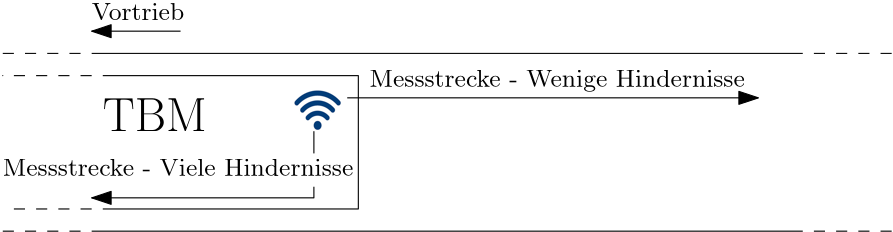 <?xml version="1.0"?>
<!DOCTYPE ipe SYSTEM "ipe.dtd">
<ipe version="70107" creator="Ipe 7.1.10">
<info created="D:20170831134255" modified="D:20170831140354"/>
<bitmap id="1" width="227" height="170" length="9114" ColorSpace="DeviceRGB" Filter="DCTDecode" BitsPerComponent="8" encoding="base64">
/9j/4AAQSkZJRgABAgAAZABkAAD/7AARRHVja3kAAQAEAAAARAAA/+4ADkFkb2JlAGTAAAAA
Af/bAIQABAMDAwMDBAMDBAYEBAQGBwUEBAUHCAcHBwcHCAsICQkJCQgLCwwMDAwMCw0NDg4N
DRMSEhITFRUVFRUVFRUVFQEFBQUJCAkQCwsQFA4ODhQVFRUVFRUVFRUVFRUVFRUVFRUVFRUV
FRUVFRUVFRUVFRUVFRUVFRUVFRUVFRUVFRUV/8AAEQgAqgDjAwERAAIRAQMRAf/EAKIAAQAB
BQEBAQAAAAAAAAAAAAAIAQIFBgcJBAMBAQACAwEAAAAAAAAAAAAAAAAEBQEDBgIQAAEDAwIE
AwUHAgQFBQAAAAECAwQAEQUGByExQRJRYQhxIjITFIGRQlJiIxWhcrGSoiTBgjNDRLJTY1QW
EQACAgEDAQYFBAICAwAAAAAAAQIDESEEBTFBUZESIjJhcYGhQrHRUhPBFeEU8PEz/9oADAMB
AAIRAxEAPwCf1AKAUAoBQCgFAKAUAoBQCgFAKAUAoBQCgFAKAUAoBQCgFAKAUBQczQFaAUAo
BQCgFAKAUAoBQCgKX8qAoVjpxrAK93kayBegBJHSgHceooCndWMgqDesgrQCgFAKAUAoBQCg
FAKAUAoBQCgFAKAUAoC0k3tQGvan17o3Rcf6nVedg4hH4RKfQhavJKCe5R9grbVTOx4imzXO
2MVlvBwvVPrZ2wxBU1pyFkNROjk4239JHPD879lf6KsquGul7sR+5Bs5SqPTU47qH1x7hTwt
vTuDxmHbV8DrxcmPJ+0lCP8ARU6HCVr3SbfgQ58vJ+2JzjLepvfLMLCndXPQwBbsgMsRh/oR
epkeMoj+JElyVz7TUJm5+5OQcU7N1fmXlr+Imc8B9ySBW9bSpdIrwNMt3a+rMYvVurHFFa9Q
ZNSlcSozZFz/AK69/wBFf8V4Hj/sWfyZVvV+rmVd7WocohX5kzZAP/ro6K3+K8DP/Ys/kzL4
/dfdDFuB7H6yzLK0iyf966sW8LLJFeJbOp9Yo9x3lq6M3DD+qPfPDAhGqVTkk3IyMZiRy6Al
IIqPPi6Jfjj5G6HJXLtOm6d9dOs4hQ3qfTOPybYIC3YLjsV0jqbL+agn7BUOzhIP2yZLr5d/
kjselfWdtJnS2zmzN02+vgTNZLrFyeXzWO/71JFV9vD3R1XqRNr5KqXV+U7lgdV6c1TETO03
lomWjLF0vQn23h9vYTaq6dcoaSWCdGal0eTLdxrwei6gFAKAUAoBQCgFAKAUAoBQCgLVKsbU
Bxncz1PbY7bl2Cub/PZhFx/E4opdKFeDz1/lt+y5V5VP23HW2648q72Q797XX1eWRJ3A9XO6
msS7Ewrzelca5dKWcfdUpSf1yFi44fkSKvNvxFUNZeplRdylktI6I4VMmTMjKXOyMh2ZKcN3
JUlxTzqj5rWSatIxS0SwVs7JS6s/C9ZPAoBQCgFAKAUAoBc0Apgzk+zF5fLYKYnI4SfIxstB
BTJhurZc4eaCL/bXmdcZrEkmj3C2UHmLwSE2/wDWXuPpn5UPV7LWq4CbBTzlo85KetnEDsWf
701U38NXLWHp/Qs6eVktJLJLfbX1A7bbohqLg8omJl1puvB5CzEoEDiEAntct/8AGo/ZVHud
hbT7lp3r/wA0Lend12dHqdRBNwKhZJRdWQKAUAoBQCgFAKAUBRRtagNC3M3g0PtRjBO1XkAi
Q8kmDi2P3Jckjohsch+pVk+dSNttZ3PEV9TRdfGtZkyCm6/qj3B3JU/jsa+rTWn1kpTjoLhD
7yD/APYkJso8OaUWT7a6Xa8XXVq/VIodzyU7NI6I4dwHw8L/APGrMrW+8UMDjegCilPFR7R5
m33UMpZNv05tXuRq0p//ADmlclOQsHtfEdTTJt1+a92J/rUezeUw90kiTXs7J9Is6lhPRtvN
lQ2uezjsM24O4/VSvmOJ8lIZSrj9tQbOYpj0zIlw4qx9dDd8d6ENRLSDltZQmV34piRHHAB7
XFJvUZ87Hsj9yRHh++Rmo/oMhhYMvXL6kW95LWPbSb+RLprw+cfZH7ntcRHvLHvQWx3L+m10
723/AGw5jkE28yHaLnX2x+4/1EO8weR9COq2xfFavx7/AD92VGeaJ9hbKq2x5yPbFniXD9zN
DznpB3sw6XHYuOh5ltBAT9BLR8xXmG3gj/GpNfL0S6vH0Is+KsXTU5ZqPb3XWkSoam03kcWE
EhTr8dfyhbif3UBSPt7qm17muftkn9SLPaWQ6xNbBBF0m46Ecb1vIzFALmgKoWtC0ONqKVtk
KbWkkKSQbggjiCKxgym10JFbTernWuiDHxGsvmapwSCEB11Q/kY6OXuPKNnQPyucf1VU7riY
Waw9L+xbbXkpR0nqiceg9x9Ibk4lOa0hlG57HASGPgfYWR8DzSveQfbwPQ1zl23sqliawXlV
0bFmLybZWk2igFAKAUAoBQFFXtw4GgIwb7+rDF6KVL0pt6prLahb7mpeRPvw4CxwI4cHXR+U
GyfxeFW+x4qVnqnpH7srN5yEa9I6yIK5zN5jUmWk5zPznslkZiu+TMkqK3Fnpx5BI6JHAV01
dcYLEVhHP22ym8yeWY+vZqHG/t/xoDP6S0Rq3XeQGL0hh5OXkXAcMdBLTVzzddNkIA/UqtVt
8KtZvBvp207H6USh2/8AQ9MkJZnblZz6UGyl4fD9q3LflXJWCkH+xB9tUl/N9la+rLaniV1m
/oST0ZsZtVoJLa9PaaiJlNiwyEpP1Mkm3E/Ne7lC/gmwqot3ttvul9OhZ17auvojooQlKQlI
ASOASOAqMSC6woBYUAoBYUAsKAp2igLXGm3UFt1AcQrgpCwFA+0Ggwcs1p6dtodbqcdyWm2I
cx25VkcX/s3+4/iJaslR/vSamU7+6vpLT46ka3aVz6ojTr/0R6lxaXZ23mXRnGBcjGZAJjyr
c7IdH7S/tCat9vzUXpYsfFFXfxPbB/QjJn9O57SmTcw2psZIxM9u94sxstqI8Uk8FJ80k1c1
2xsWYvKKq2mUHhrBjK2GkUBm9Jaw1LoXNsah0pkncbkGSP3mjdLib8UOoPurQeqVVquojbHy
yWUbqb5VvMWT/wBivU5gN0Usad1ClvC6tCbCKVWjTiOaoylfi6ltXHwvXLb7jpU+qOsfuvmd
JtN9G1Y6SO/Jv1qtJxdQCgFAKAscUlCFLWoJSkEqUTYADmSaAhB6jPVO/lVS9B7YTVNQB3MZ
jUbB7Vvn4VMxFDkjopwcVfh4cT0PHcWlidnh+5Sb3kMZjDxIj2AFhwHh7av0UbeRQwfVjcbk
cxPj4rExHp06WsNxYcZCnHXFngAlKeJrzOaist4R7rrlN4SyS92k9Fy3UsZzdp8pSoBaNNQn
OPslPp/qhv8AzdKoN3zP41eP7F5tuLS1s8CX+n9O4HS+MZw+nMdHxcFgdrUWK2ltAt1ITzPm
aopzlN5k8st4xUVhGU4V5PQ4UBThyoDC5rVultONKfz2bg4xCRdSpklpoC396hXuFUpPCTZ5
lOMdWzQcn6ltjsS8GZGs4bq+J/2gdkp4fqZQsf1qVDjr5fj/AII8t7Uvy/yYR31d7FNOFAzz
7oAHvtwZRT95QK2f6rcfx+6Nf+xo7/syrPq72KeV2nPvNcL9zkGUB/RBrH+q3H8fuguRp7/s
zPYr1IbIZdRRG1pAaKef1ZXFHHzfSitcuPvX4/5Nkd5U/wAl+h0DEak09nmkv4TLQ8i0sXQu
I+26CPH3CaiyrlHqmiRGSfRmU4V5PQ4UBXhQGt6v0NpPXmMXiNXYiPlYpv2JfQCts8R3NrFl
IVx4FJrZVdOt5i8HiyuM1iSyQ13d9GuawSH85te65msekFbmCkEfXNDwZXyfA/KbL/uq/wBr
zEZaW6fFFLuuLxrX4EVnmXozzkaS2th9hRbeZdSULQtJsUqSoAgjwNXiafTVFNKDi8PRllZP
Jc244y4h5lamnWlBxp1tRStC0m6VJULEEHkaw1k9RbTyTc9OPqkObciaB3NlhGTV2sYfPuEJ
TKPJLUk8kunklfJfX3ufN8jxnkzOvp2ru/4Og2O/U/TPqS6TfjeqQti6gFADyoCNfrO1vltL
7cwcFiHlRl6olqhzHmyUr+lZb+Y4hJHLv4JPlVrw9Cnbl/ivuV/JXOFenaefNrAWFhyAHSur
OYFDBvG1+0+r92s5/D6Yj2ZaKTkcq8CIsRB6rUOaiPhQnifZxqLut5CiOZde4l7XaTtenQ9E
to9jNF7Q44Iwsf6vMPI7chnpKQZDx6pT0bbvyQn7b1ym73k73rou46Tb7aNSwlr3nTkiwtUQ
klbigNW1tuLonbyB/IaxzUfFtquWWnVXedt0baTda/sHtrbVt52vEVk12WxgsyeCLuufXK0k
uRNutPF3onKZk9ieXNMdolX+ZVXNHCPrY/ov3Ku3lor2LJHvVW/+7+si4nL6qlsR3P8AwscR
DZHC1rM2UR7VVa1cfTX0jl/HUrbN/bPtObvuOSXTIkrU+8r4nnVFxZ9qlkk/fUxJLoRHNvq2
Wg2FhWTwL3oBQDj7fbQH6RX34LwkQXlxXhyejrU0sdfibIP9axKKejNkbJLozp+k/UVvHo9a
Bj9UPzo6P/DyoEts8hzc98cPBVQreNos6xw/hoS6uRth25JEaF9ceIlLbibiYFeNUTZWUxRL
7IPK62V2cSPEgq9lVN/CyWsHks6eVhLSSwSd0nrfSeuccnK6SzEbLRSPeXGWCpB/Kts2Wg+S
gKp7aZ1vEk0WcLIzWU8mw3HjWs9gi4oDjG9Pp00hu3GcyCEpw2p20ERs2wgfuEckSkD/AKiP
P4h0PSp2z5CdDx1j3ETc7OFq+J55670BqrbfPu6b1ZBVDlo95hxN1MSG72DrDnJaT946gGur
2+4hdHMGc1uNvOp4kazW8jgUMp4PS70qa2y+uNoYMrOuKkTsTJexDktw9y30RwhTa1HqrsWl
JJ4m1647k6Y13Py9GsnV7G52VJvr0O2VAJgoAeRoDiHqf2nyW6W3yW8Aj52cwL/8hjopIH1A
7Cl1kX/EpPw+Yqfxu6VNmZdJaMh73b/2wwuqPNqdFk4yW9j8kyuFLjqLb8WSktOtqHNKkLsR
XXxkmsp5Ry865ReGjpuyuxmp94c02iM25j9OsKBymeWg9iUdW2L8HHVchbgnmfCoe830KI98
u4l7PYyseuiPSXROidN7f6fjaa0tBRBgRhwSOLjqz8TjqzxWtXVRrkbrpWScpPLZ0tdcYR8s
VhGw8BWs2GMz2fw2msXIzeens47HRU98iZJWENoA8SevgBxNeoQlJ4jqzzKSSy+hDTdf1pZC
aX8LtQx9FH4oVqOY2C+vpeOwq6UjwU5c+VX+04ZLWzwKfc8rjSsill8xlc/kXstnJz+Snvm7
02W4p11Xh7yibAeA4VewhGCxFeVFLZZKbzJ5Phr0axagFAKAoSBzIHtNDOACDxBv7KGGVoBQ
CgFAZPAahzmlsm1mdN5GRisgybty4jhbX7DbgpPilQIrXZVGaxJZRtrulW8xeCXe0frRbcVG
we7TIZUohtGpoaLN8eF5TCb9vmtvh5CqHd8N+Vfh+xd7blFLSej7yYONymOzEFjJ4uU1Nhyk
ByPKjrS424k9UqSSDVFKLTwy3TT1R9JNxYczyrBk0zcrbDS26enHNPaojBwC6oM9sASIjxFg
40rp5p5K61u2+4nTLzRZpupjZHyyR5sbsbSaq2izzuKz7CnoC1FWNzbaCIslvp73EIWPxIUb
j2V1+13kL45XXuOa3WznU/gadhcRlNRZNjDYCI7k8hKUER4UVJccWo8BwTyHiTwFSLLIwWZP
CI9dUpvCR6gbB7aPbU7bY7TE5aXMm6tyfl1Nm6BKkW7kpPUISlKL9bXrjd7uf7rXJdOiOr2t
P9VaidNqISBQCgKKuQbUBhsjpTTWZfTJzGGgz30iwekxmnVgeHctJNe42zisJtfU8uCfVGTi
xI8NlEaKyiOy2O1tllIQhI8AlIAFeW29WZSwfsSBzrBk57uzvBpLaPBfy2oH/mzHwoYvDskG
RLcHRI/CgH4lngPbUnbbSd0sRNF+4jVHLPOndTePWW7uWE/Ukn5UFhROOwkckRY48bE++54r
Vx8LCus2uyroWI9e1nNbneTtevQ58alkMUBeyy9JfbjRmlvvvHtZYaSpbiyeQSlIJP3VhtJZ
Z6jByeFqdr0P6Ut39ZBuTJxzem4K7EScyotuEEXulhHc5y8bVXX8rTXon5n8Cxq4yyXX0o75
pr0L6PiJQ5qvUc/KO299mChuE1fyJ+Ys/eKq7Obsftil9ywhxNa6ts6fifS7sbiLFvSbMtYA
BXOdfk9xHUpdWU/cKhy5LcS/LHy0JUNjVHpE2eJsxtNAJMTRGEaKgApQgR7kDkCSkmtEt3a+
speJuVFa6RXgWTNlNo56iuXofCOKIAKzAYCrDpcJBrK3dy6TfizD28H+KNVzHpV2OzAWTpdE
BxYsHIEh+P2+aUpX2X/5a3w5PcR/L9DVPYUy/E5bqf0K6dkJcd0fqaXAct+3HybaJTZPm438
tY+41Nr5ua9yT+REs4mD6Noj/rr0xbvaFDsp7DjN49odyshhiZACRzJasHQPamrOjk6bNM+V
/ErruNsh01+Rx9SVIWttaShbZ7VoUClSSOhSeIPtqxIDi11KUPI4igOobPb66x2eyI/i3TkM
E8vun4CQs/JXc+8tk/8Aac80ix/EDUHebGF6193eTtrvp1PHWJ6L7b7l6T3SwDeoNKzA8gWR
MhLsmREeIuWnkdD4Hkehrk9xt50y8sjpabo2LMTcSb8BzrSbT5pmOhZJhcXIxmpcdzgth9CX
G1DzSsEVlNrVGGs9T5cXprT+DUtWFxMPHFzgtURhtoq9pQBWZTlLq2zCil0RlALV5PRWgFAK
AUAoBQGibv7kQdqdC5DV8xr6l1jtj46He3z5T3BpBI5Jv7yv0g1I2u3d1iijRuLlXByZ5f6y
1nqPX2oJOp9VTVTshKPFR4NtN391ppP4G09AP8a7KiiNUfLDRHK33ytlmRgOftrcaShIAJJ4
DiTQYO/7P+lTWu46GM3nyrTOnXLLQ++3eZKQeN2GVfCkj8bn2A1VbvlYVemPqf2LTbcZKest
ETc282Y292xjJRpXENNzCAH8rJ/emOnxU8u5HsTYVzu43dlz9T+nYXtO3hWsRRvpSfGopuL6
yBQCgFAKAUBaU8b1gHMdytgtt9z2XHM5i0xMooftZvHhLEtJ6FSgO1weSwambbe20+16d3YR
rtrCxaog7u/6add7U/OyraTn9OI97+YhoIWwm9h9UzclH96bp9ldHtOSru0fpkUW64+deq1R
xfmLgggi4I6+yrIrsChg2vbvcTU+2GpWNTaWklp5FkS4ayfkS2b8WXkjmPBXNJ4io+520boe
WX/ok7fcypeUeo+3mtcZuJo/EayxIKI+UYDpZVxUy4D2utKI6oWCmuMvqdc3F9h1dVinFSXa
bRWo2CgFAKAUAoBQCgFARt9a+CyGU2njZKElTjOFyjEuehIJ7WVtrZ7zbolS039tWvD2KN2H
2or+Tg5VaHnvXVnMH7woUzJTGMdj47kqXKWlmLFZSVuOOLNkpSkcSTWJSSWXoj1GDk8LqTs2
D9J2N0qiJq/cllvJZ+wdh4ZQDkWAeYKxxDrw8T7qel+dczvuUlPMYaR7+86LZceq15paslL2
8rVTFmXDgLUBb39LcfCsA17UuvtF6NZL+qc9BxKQCoIlPoQ4oDj7rd+9X2CttdM7HiMWzXO2
MOrwclzPrF2TxS1txcjNy5SnuCsfDcKCfAKe+WKnQ4m+XZj5kWfIVRfU1J/11aBQq0fTeYdF
+a/p0cPH41VIXCWfyRpfK1fEvi+unb1xSRL07mWATZSkCO5YeP8A1BesPhLe9GVytRueF9XW
yGYWG3c0/ilG1v5GI82Lnp3ICxUafF3x7M/I3R5Cl9p1vA6s01qmN9ZprLw8ux1dhSG3gD4H
sJsfI1CsqnD3Jr5kqFkZdGmZfvHLw514PZXnQFjjKHUrbcAWhwFK0KAIKTwIIPMGgIfeoD0l
x5CJestqYoZkpBeyOl2gA26Bcqchj8K/Fvkr8NjwN7sOVccRs+jKje8cpeqHUhYtC0LU2tKk
OIJSttQKVJUk2IIPEEHhXRJp9Dn2sdS3gOJNgOJPQedZGD0y9K2CyWA2T06xlGlMvTDInoZW
LKS1JeU43cdLpIP21xvJWKd8mvl4HV7GDhUkztFQSYKAUAoBQCgFAKAUB82QgQ8pCkY7IMIk
xJTa2JMZ1IUhxtY7VJUDzBBrKbTyjDWVhkWtU+hvSGSybs7S+oJWDivL7/41xpMptq5uQ2tS
gsDwBvVxXzVkViS8zKyziq5PKeDo20Hpq0NtJKOZjLdzedKS2jLTgkFlJ5hhpPut36nifOou
75Gy/R6LuJG32UKtV1OzpHaLVAJhRSrUBy3dbf8A0BtK2Y2alGdmVJ72MFBKXJJvyLnHtaSf
FZ9gNTNrsbL36Vp39hGv3UKlq9e4hhuF6st09bKdi4mSnSuLcukRsYbyFpP55Kh3Xt/7fbXQ
bfiaq9ZLzP4/sUe45Oc9I6I4ZJkSJshcuY6uTIcN3JD61OOKP6lrJUfvqzjFJYWhXynKTy2f
ncniedZweRQDnzoYF+FqA+rG5PI4WYjIYeY/jpbZuiTEdWy4ON/ibINeZQjJYayjZCyUejJB
bcesTcTSimYWr0J1ZjEEJK3SGZ6Ej8rqQEuW8Fp+2qrc8PXPWHpf2LOjlZR0nqiZ+2u8eg91
Mf8AU6TyKXJTSQqZipH7cxi/52jxI/Um6fOuf3G0speJL9i6p3ELFmLN+BuKjG8oU3N70Bwn
dn0raE3Pyrmo2ZL+nczIIM2XCShbUkgW7nWV2BX+sEHxvVltOTspWPciFuNjC156M1zQ/oq0
FprMs5jUWUlanEZSXI2PkNIYjd6Te7qEFRcF/wAJNvG9bL+YtnHypKJqp4yuDy/USYQ2ltIQ
gAJSAEpAAAA4AACqksi+gFAKAUAoBQCgFAKAUAoBQFilhPM2HiaAh3v/AOrVcN+XovaiUhT7
d2clqdFlpbV8Km4d7hShyLvIfh48avdhxXm9dvTsRUb3kfJ6Yde8hjJkyZkl6ZMeckSZCy5I
kPLUtxxaualqUSST4muiUUlhdCgnNyeW8n5Vk8igFx3hsG6zyQOKvuHGh6UW+hk4um9STkfN
g4TIyW/zsw31p+8IrW7oL8kbP+vZ3MtmYDP44BWQxE+Ik8i/EfQP6orKtg+jXiP6J9zMaFJJ
KQQSngpIPEe0c69mpxa6lTw4UA5UMH24jMZXAZKPmcHMex2QiKC402KstutqHgR08QeBrzZX
GcfLJZRsrtlB5T1J4en71UQ9dORdHa/U1j9Srs3AyCf242QIHw2PBt4/l+FX4fCuY3/GOr1Q
1j+h0Oy36t9MvcSaCifbVOWZfasgWoBQCgFAKAUAoBQCgFAKAUAoBQEafWbuBl9JaEx2nMI+
5Ef1TIcjy5TRKViGwgKebSocQXCpKSfy3q34fbxsscpaqJW8le64YXVnn3yFhwAFgK6k5oUM
GzaH2/1fuNl04XR2LdyMgWL7g9xhhN/iedVZKB7Tc9BWi/cQpWZvH6kijbTteIol/t96ItNw
G2Zm4+VczErgpeMxylR4iT1Spzg657R2eyqHcc1N6QWF9y6o4qEfc8skTprbDb3R7KWNN6Zx
2PSn8bUdsuHzK1AqP31VWbiyx+qTZZRphHojakIQ2kIQkJSOSUiw+4VpNha6y08nseQlxP5V
gKH3GiYayaTqvZzbDWbZTqLS2PlLUCBJQyll9JPMpda7VA+d6kV7u2v2yZpnRCS1SI27jeiF
otO5Da/LqS4LrGEy6u5Kuva1JSLpPgHAfNQq323NPpYvqisv4mL1gyJGpdLah0bl3sDqjGv4
rIM3K40hPaSB+JChdK0n8ySRV7VdCyOYvJTW0yreJLBiOVbDSASCCklJBBSpJIII4ggjiCOh
oZUmnlHpd6W9f5XcDamHKzrqpGTxD7mKlS1cS+lkAtuKPVRQoBXmK43ktuqrml06nWbK52Vp
vqdsqCSxQCgFAKAUAoBQCgFAKAUAoBQCgOEeqjabJboaFZf08yZOc068qbCiC3dJaWjsfZRf
h3kAKT4lNutWPGbpU2er2yIW/wBu7YadUecEph6DJdhzmlxZLCi2/HfSW3EKSbKC0LAKSPA1
10XlZRy8oSTw0di2M9Peod3simdMS9idKx1D6zLqQQp8g8WYvcLKV+Zfwp8zVdvuRjSsLWX6
fMn7PYOx5lpH9T0S0fovTOgsHH09pXHNY2CwPgbHvOK6uOrPvLWeqlVylt0rJeaTyzo4Vxgs
JYNhsK8HsrQCgFAKAp2jwoDS9ytr9IbpYNeC1VCDoAJhTm7JkxXD/wBxlzmD4jkeorft9zOm
WYv/AJNV1MbFiSPOHd/ZnVOz+dXAy7SpWJfUTis62ghiQjn2qtcNuj8SD7RcV1u03sL45Wj7
UczutlKp96NAx8GZlprGNxUdydMlLS3GiRkl11xauASlKbkk1KlJRTbeiI0a5SeEtT049Om2
c3azbSFg8x2jLzHXMjlUINw069azQIJB7EgJJ8a43f7lXWuS6HV7Sn+qtRZ1qoZJFAKAUAoB
QCgFAKAUAoBQCgFAKApYUBhsnpDSealJm5nA47IyUABEiZEYecAHEAKcQTWyNs4rCbS+Z4lX
FvLSMu2y0y2lppCW20DtQhACUpA5AAcq1vU9l9AUPI0BqOv9yNI7ZYU53WGRTCjqJRGZA735
DnPsZaHvLPj0HWt1FE7ZeWCNVt0a1mTwRX1B67siZikaU0i0IYNkvZSSr5qgDz7GRZNx+q9X
VfB6eqWvwKufLpP0o+jS/rscXMQzrTSYZiLICpeJfLi0A8yWngnut+lVYt4N49EtfiK+Xi36
lhEr9G6z03r7Ax9SaVnt5HHSbhLrdwpC0/E24g+8haeqVCqS2qVcvLJYZbQsjNZj0NgrWexY
UB8s/HwMpFcg5OKzNivCzsaS2l1pY8FIWCD91ZjJxeU8Mw0msMxmG0bpHTrypOAwOOxb67hb
0KIywsg9CptINvKvc7Zz9zb+bPMKox9qSM4AK1nsrQCgFAKAUAoBQCgFAKAUAoBQCgFAKAUA
oBQH4TJTEKK/MkrDbEdtbzzh5JQhJUon2AVlLOhhvB5Ubv7mZTdbW87U051RhJWuPhIhPuRo
aVHsCRy7lj31nqTXabLaqmtJde35nKbzcO2bfYaHUshigOvenXdjIbYbgQQ5IWcBnHm4Wch3
PZ+4oIbkJT+dtRvfqm4qv5HaK2t490dV+xY8fuXXPD6M9OkXtx++uPOnLqAUAoBQCgFAKAUA
oBQCgFAKAUAoBQCgFAKAUAoBQCgNL3d+oG12sTEuHv4ed8u3O/yFVv23/wBY/NGq/wBj+R5M
It8tHb8PaO32W4V3Jx0s51K0PIoB734L91x2W591xa1vOsM9w6o9h9Ol04DF/Pv836OP8y/P
u+Um97+dcFP3P5nZQ9qMnXk9igFAKAUAoBQCgFAKAUAoBQCgFAKAUAoBQCgFAKAUB+E2IxPh
vwZSA4xJbWy82eSkLSUqHHxBrKeHkw1k8pN2ttcrtVrafpXINK+mC1P4aWR7kiGtR+WpJ5Ep
Hur8CK7XZ7lXVqS69pym827qm12Gj1KIg6X6eNDB1j087Vzt0dwoLC2VfweGeanZ6Vb3AhtX
ehi/53VCwHhc1A5HdKmt/wAn0LDj9s7J57EeoCRYeFcajqC6sgUAoBQCgFAKAUAoBQCgFAKA
UAoBQCgFAKAUAoBQCgKHlQGnbibYaQ3SwZwWr4CZLaCVxJbZ7JEZwi3ey5YlJ8RyPUVu2+4n
TLzRZqupjYsSRFLUHoSz6JijpbVsV2GTdCMmw4h5IPQqZKkn22FXdfOLHqj4FVPiFn0s+nS3
oSyH1qXdaaqa+jQR3RsQyoOrT1SXXvhv4hJpbzmnojr8TNfEpP1PJLLRWhNL7e4JjTmk8ejH
wWeJCeLjqzzcdcPvLWepNUV107JeaTyy2rrjBYisGxi/WtZ7K0AoBQCgFAKAUAoBQCgFAKAU
AoBQCgFAKAUAoBQCgFAKAUAoBQCgFAKAUAoBQCgFAKAUAoBQCgFAf//Z
</bitmap>
<ipestyle name="basic">
<symbol name="arrow/arc(spx)">
<path stroke="sym-stroke" fill="sym-stroke" pen="sym-pen">
0 0 m
-1 0.333 l
-1 -0.333 l
h
</path>
</symbol>
<symbol name="arrow/farc(spx)">
<path stroke="sym-stroke" fill="white" pen="sym-pen">
0 0 m
-1 0.333 l
-1 -0.333 l
h
</path>
</symbol>
<symbol name="arrow/ptarc(spx)">
<path stroke="sym-stroke" fill="sym-stroke" pen="sym-pen">
0 0 m
-1 0.333 l
-0.8 0 l
-1 -0.333 l
h
</path>
</symbol>
<symbol name="arrow/fptarc(spx)">
<path stroke="sym-stroke" fill="white" pen="sym-pen">
0 0 m
-1 0.333 l
-0.8 0 l
-1 -0.333 l
h
</path>
</symbol>
<symbol name="mark/circle(sx)" transformations="translations">
<path fill="sym-stroke">
0.6 0 0 0.6 0 0 e
0.4 0 0 0.4 0 0 e
</path>
</symbol>
<symbol name="mark/disk(sx)" transformations="translations">
<path fill="sym-stroke">
0.6 0 0 0.6 0 0 e
</path>
</symbol>
<symbol name="mark/fdisk(sfx)" transformations="translations">
<group>
<path fill="sym-fill">
0.5 0 0 0.5 0 0 e
</path>
<path fill="sym-stroke" fillrule="eofill">
0.6 0 0 0.6 0 0 e
0.4 0 0 0.4 0 0 e
</path>
</group>
</symbol>
<symbol name="mark/box(sx)" transformations="translations">
<path fill="sym-stroke" fillrule="eofill">
-0.6 -0.6 m
0.6 -0.6 l
0.6 0.6 l
-0.6 0.6 l
h
-0.4 -0.4 m
0.4 -0.4 l
0.4 0.4 l
-0.4 0.4 l
h
</path>
</symbol>
<symbol name="mark/square(sx)" transformations="translations">
<path fill="sym-stroke">
-0.6 -0.6 m
0.6 -0.6 l
0.6 0.6 l
-0.6 0.6 l
h
</path>
</symbol>
<symbol name="mark/fsquare(sfx)" transformations="translations">
<group>
<path fill="sym-fill">
-0.5 -0.5 m
0.5 -0.5 l
0.5 0.5 l
-0.5 0.5 l
h
</path>
<path fill="sym-stroke" fillrule="eofill">
-0.6 -0.6 m
0.6 -0.6 l
0.6 0.6 l
-0.6 0.6 l
h
-0.4 -0.4 m
0.4 -0.4 l
0.4 0.4 l
-0.4 0.4 l
h
</path>
</group>
</symbol>
<symbol name="mark/cross(sx)" transformations="translations">
<group>
<path fill="sym-stroke">
-0.43 -0.57 m
0.57 0.43 l
0.43 0.57 l
-0.57 -0.43 l
h
</path>
<path fill="sym-stroke">
-0.43 0.57 m
0.57 -0.43 l
0.43 -0.57 l
-0.57 0.43 l
h
</path>
</group>
</symbol>
<symbol name="arrow/fnormal(spx)">
<path stroke="sym-stroke" fill="white" pen="sym-pen">
0 0 m
-1 0.333 l
-1 -0.333 l
h
</path>
</symbol>
<symbol name="arrow/pointed(spx)">
<path stroke="sym-stroke" fill="sym-stroke" pen="sym-pen">
0 0 m
-1 0.333 l
-0.8 0 l
-1 -0.333 l
h
</path>
</symbol>
<symbol name="arrow/fpointed(spx)">
<path stroke="sym-stroke" fill="white" pen="sym-pen">
0 0 m
-1 0.333 l
-0.8 0 l
-1 -0.333 l
h
</path>
</symbol>
<symbol name="arrow/linear(spx)">
<path stroke="sym-stroke" pen="sym-pen">
-1 0.333 m
0 0 l
-1 -0.333 l
</path>
</symbol>
<symbol name="arrow/fdouble(spx)">
<path stroke="sym-stroke" fill="white" pen="sym-pen">
0 0 m
-1 0.333 l
-1 -0.333 l
h
-1 0 m
-2 0.333 l
-2 -0.333 l
h
</path>
</symbol>
<symbol name="arrow/double(spx)">
<path stroke="sym-stroke" fill="sym-stroke" pen="sym-pen">
0 0 m
-1 0.333 l
-1 -0.333 l
h
-1 0 m
-2 0.333 l
-2 -0.333 l
h
</path>
</symbol>
<pen name="heavier" value="0.8"/>
<pen name="fat" value="1.2"/>
<pen name="ultrafat" value="2"/>
<symbolsize name="large" value="5"/>
<symbolsize name="small" value="2"/>
<symbolsize name="tiny" value="1.1"/>
<arrowsize name="large" value="10"/>
<arrowsize name="small" value="5"/>
<arrowsize name="tiny" value="3"/>
<color name="red" value="1 0 0"/>
<color name="green" value="0 1 0"/>
<color name="blue" value="0 0 1"/>
<color name="yellow" value="1 1 0"/>
<color name="orange" value="1 0.647 0"/>
<color name="gold" value="1 0.843 0"/>
<color name="purple" value="0.627 0.125 0.941"/>
<color name="gray" value="0.745"/>
<color name="brown" value="0.647 0.165 0.165"/>
<color name="navy" value="0 0 0.502"/>
<color name="pink" value="1 0.753 0.796"/>
<color name="seagreen" value="0.18 0.545 0.341"/>
<color name="turquoise" value="0.251 0.878 0.816"/>
<color name="violet" value="0.933 0.51 0.933"/>
<color name="darkblue" value="0 0 0.545"/>
<color name="darkcyan" value="0 0.545 0.545"/>
<color name="darkgray" value="0.663"/>
<color name="darkgreen" value="0 0.392 0"/>
<color name="darkmagenta" value="0.545 0 0.545"/>
<color name="darkorange" value="1 0.549 0"/>
<color name="darkred" value="0.545 0 0"/>
<color name="lightblue" value="0.678 0.847 0.902"/>
<color name="lightcyan" value="0.878 1 1"/>
<color name="lightgray" value="0.827"/>
<color name="lightgreen" value="0.565 0.933 0.565"/>
<color name="lightyellow" value="1 1 0.878"/>
<dashstyle name="dashed" value="[4] 0"/>
<dashstyle name="dotted" value="[1 3] 0"/>
<dashstyle name="dash dotted" value="[4 2 1 2] 0"/>
<dashstyle name="dash dot dotted" value="[4 2 1 2 1 2] 0"/>
<textsize name="large" value="\large"/>
<textsize name="Large" value="\Large"/>
<textsize name="LARGE" value="\LARGE"/>
<textsize name="huge" value="\huge"/>
<textsize name="Huge" value="\Huge"/>
<textsize name="small" value="\small"/>
<textsize name="footnote" value="\footnotesize"/>
<textsize name="tiny" value="\tiny"/>
<textstyle name="center" begin="\begin{center}" end="\end{center}"/>
<textstyle name="itemize" begin="\begin{itemize}" end="\end{itemize}"/>
<textstyle name="item" begin="\begin{itemize}\item{}" end="\end{itemize}"/>
<gridsize name="4 pts" value="4"/>
<gridsize name="8 pts (~3 mm)" value="8"/>
<gridsize name="16 pts (~6 mm)" value="16"/>
<gridsize name="32 pts (~12 mm)" value="32"/>
<gridsize name="10 pts (~3.5 mm)" value="10"/>
<gridsize name="20 pts (~7 mm)" value="20"/>
<gridsize name="14 pts (~5 mm)" value="14"/>
<gridsize name="28 pts (~10 mm)" value="28"/>
<gridsize name="56 pts (~20 mm)" value="56"/>
<anglesize name="90 deg" value="90"/>
<anglesize name="60 deg" value="60"/>
<anglesize name="45 deg" value="45"/>
<anglesize name="30 deg" value="30"/>
<anglesize name="22.5 deg" value="22.5"/>
<opacity name="10%" value="0.1"/>
<opacity name="30%" value="0.3"/>
<opacity name="50%" value="0.5"/>
<opacity name="75%" value="0.75"/>
<tiling name="falling" angle="-60" step="4" width="1"/>
<tiling name="rising" angle="30" step="4" width="1"/>
</ipestyle>
<page>
<layer name="alpha"/>
<view layers="alpha" active="alpha"/>
<path layer="alpha" stroke="black">
60 384 m
56 384 l
56 384 l
</path>
<path stroke="black">
52 384 m
48 384 l
</path>
<path stroke="black">
44 384 m
40 384 l
</path>
<path stroke="black">
36 384 m
32 384 l
</path>
<path stroke="black">
60 320 m
56 320 l
</path>
<path stroke="black">
52 320 m
48 320 l
</path>
<path stroke="black">
44 320 m
40 320 l
</path>
<path stroke="black">
36 320 m
32 320 l
</path>
<path stroke="black" cap="1">
32 376 m
32 376 l
</path>
<path stroke="black">
36 376 m
40 376 l
</path>
<path stroke="black">
44 376 m
48 376 l
</path>
<path stroke="black">
52 376 m
56 376 l
</path>
<path stroke="black">
60 376 m
64 376 l
</path>
<path stroke="black">
36 328 m
40 328 l
</path>
<path stroke="black">
44 328 m
48 328 l
</path>
<path stroke="black">
52 328 m
56 328 l
</path>
<path stroke="black">
60 328 m
64 328 l
</path>
<path stroke="black">
68 376 m
160 376 l
160 328 l
68 328 l
</path>
<text matrix="1 0 0 1 -4 -4" transformations="translations" pos="72 360" stroke="black" type="label" width="37.391" height="11.761" depth="0" valign="baseline" size="LARGE">TBM</text>
<image matrix="0.0837004 0 0 0.0952381 120.599 324" rect="184 336 411 506" bitmap="1"/>
<path stroke="black" arrow="normal/normal">
156 368 m
304 368 l
</path>
<path stroke="black">
64 384 m
320 384 l
320 384 l
</path>
<path stroke="black">
64 320 m
320 320 l
</path>
<path stroke="black">
324 320 m
328 320 l
</path>
<path stroke="black">
332 320 m
336 320 l
</path>
<path stroke="black">
340 320 m
344 320 l
</path>
<path stroke="black">
348 320 m
352 320 l
</path>
<path stroke="black">
324 384 m
328 384 l
</path>
<path stroke="black">
332 384 m
336 384 l
</path>
<path stroke="black">
340 384 m
344 384 l
344 384 l
</path>
<path stroke="black">
348 384 m
352 384 l
</path>
<path matrix="1 0 0 1 0 -8" stroke="black" arrow="normal/normal">
96 400 m
64 400 l
</path>
<text matrix="1 0 0 1 0 -12" transformations="translations" pos="64 408" stroke="black" type="label" width="33.321" height="6.227" depth="0" valign="baseline" size="small">Vortrieb</text>
<text matrix="1 0 0 1 0 -8" transformations="translations" pos="164 380" stroke="black" type="label" width="135.22" height="6.23" depth="1.74" valign="baseline" size="small">Messstrecke - Wenige Hindernisse</text>
<text matrix="1 0 0 1 -132 -40" transformations="translations" pos="164 380" stroke="black" type="label" width="126.261" height="6.227" depth="0" valign="baseline" size="small">Messstrecke - Viele Hindernisse</text>
<path stroke="black">
144 356 m
144 348 l
</path>
<path stroke="black" arrow="normal/normal">
144 336 m
144 332 l
64 332 l
</path>
</page>
</ipe>
